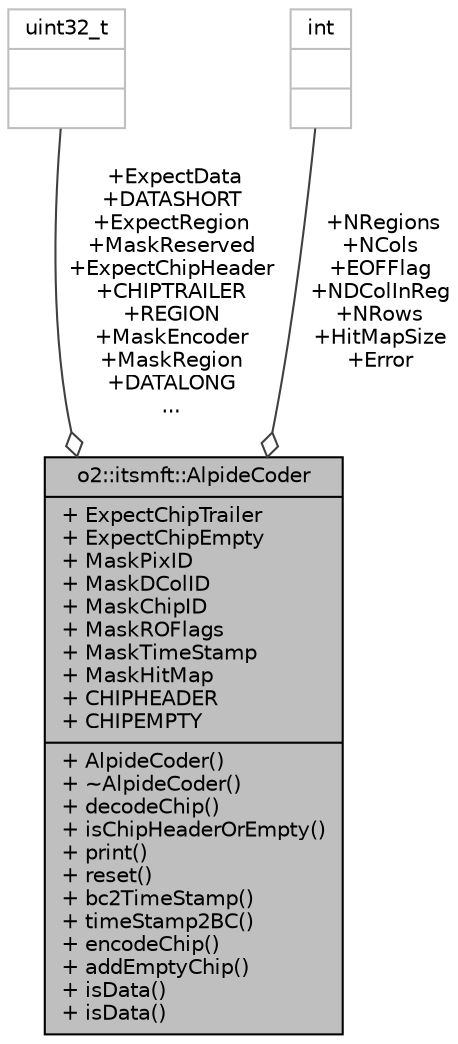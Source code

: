 digraph "o2::itsmft::AlpideCoder"
{
 // INTERACTIVE_SVG=YES
  bgcolor="transparent";
  edge [fontname="Helvetica",fontsize="10",labelfontname="Helvetica",labelfontsize="10"];
  node [fontname="Helvetica",fontsize="10",shape=record];
  Node1 [label="{o2::itsmft::AlpideCoder\n|+ ExpectChipTrailer\l+ ExpectChipEmpty\l+ MaskPixID\l+ MaskDColID\l+ MaskChipID\l+ MaskROFlags\l+ MaskTimeStamp\l+ MaskHitMap\l+ CHIPHEADER\l+ CHIPEMPTY\l|+ AlpideCoder()\l+ ~AlpideCoder()\l+ decodeChip()\l+ isChipHeaderOrEmpty()\l+ print()\l+ reset()\l+ bc2TimeStamp()\l+ timeStamp2BC()\l+ encodeChip()\l+ addEmptyChip()\l+ isData()\l+ isData()\l}",height=0.2,width=0.4,color="black", fillcolor="grey75", style="filled", fontcolor="black"];
  Node2 -> Node1 [color="grey25",fontsize="10",style="solid",label=" +ExpectData\n+DATASHORT\n+ExpectRegion\n+MaskReserved\n+ExpectChipHeader\n+CHIPTRAILER\n+REGION\n+MaskEncoder\n+MaskRegion\n+DATALONG\n..." ,arrowhead="odiamond",fontname="Helvetica"];
  Node2 [label="{uint32_t\n||}",height=0.2,width=0.4,color="grey75"];
  Node3 -> Node1 [color="grey25",fontsize="10",style="solid",label=" +NRegions\n+NCols\n+EOFFlag\n+NDColInReg\n+NRows\n+HitMapSize\n+Error" ,arrowhead="odiamond",fontname="Helvetica"];
  Node3 [label="{int\n||}",height=0.2,width=0.4,color="grey75"];
}

